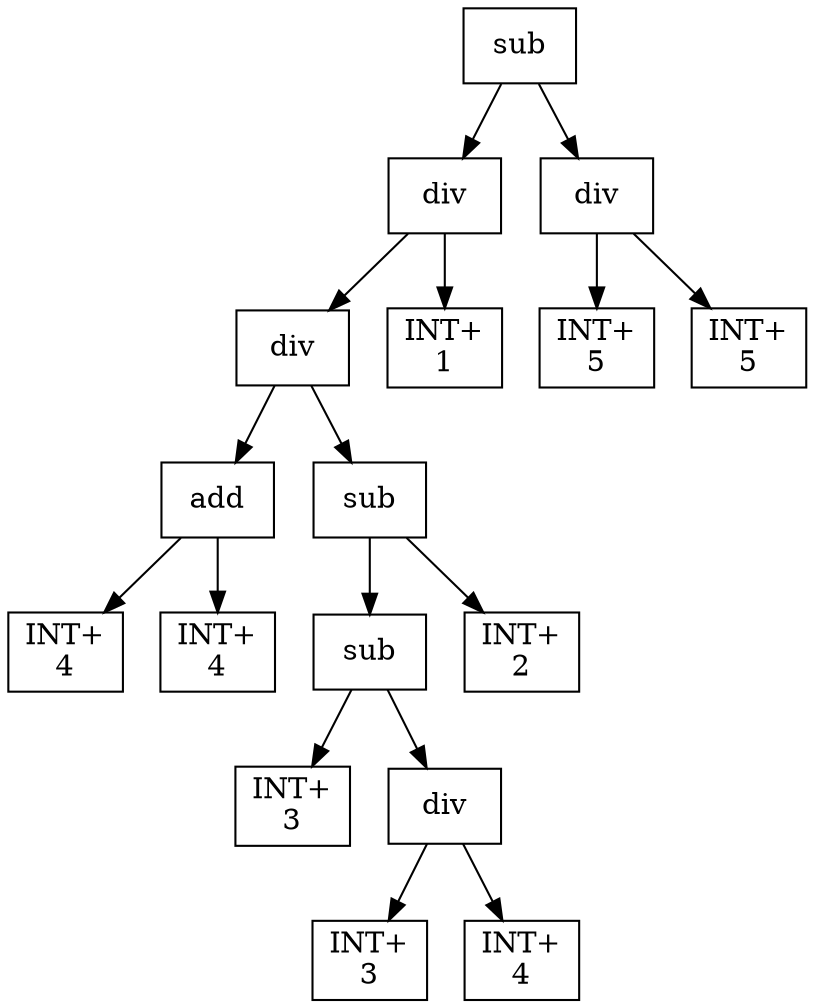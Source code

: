 digraph expr {
  node [shape=box];
  n1 [label="sub"];
  n2 [label="div"];
  n3 [label="div"];
  n4 [label="add"];
  n5 [label="INT+\n4"];
  n6 [label="INT+\n4"];
  n4 -> n5;
  n4 -> n6;
  n7 [label="sub"];
  n8 [label="sub"];
  n9 [label="INT+\n3"];
  n10 [label="div"];
  n11 [label="INT+\n3"];
  n12 [label="INT+\n4"];
  n10 -> n11;
  n10 -> n12;
  n8 -> n9;
  n8 -> n10;
  n13 [label="INT+\n2"];
  n7 -> n8;
  n7 -> n13;
  n3 -> n4;
  n3 -> n7;
  n14 [label="INT+\n1"];
  n2 -> n3;
  n2 -> n14;
  n15 [label="div"];
  n16 [label="INT+\n5"];
  n17 [label="INT+\n5"];
  n15 -> n16;
  n15 -> n17;
  n1 -> n2;
  n1 -> n15;
}